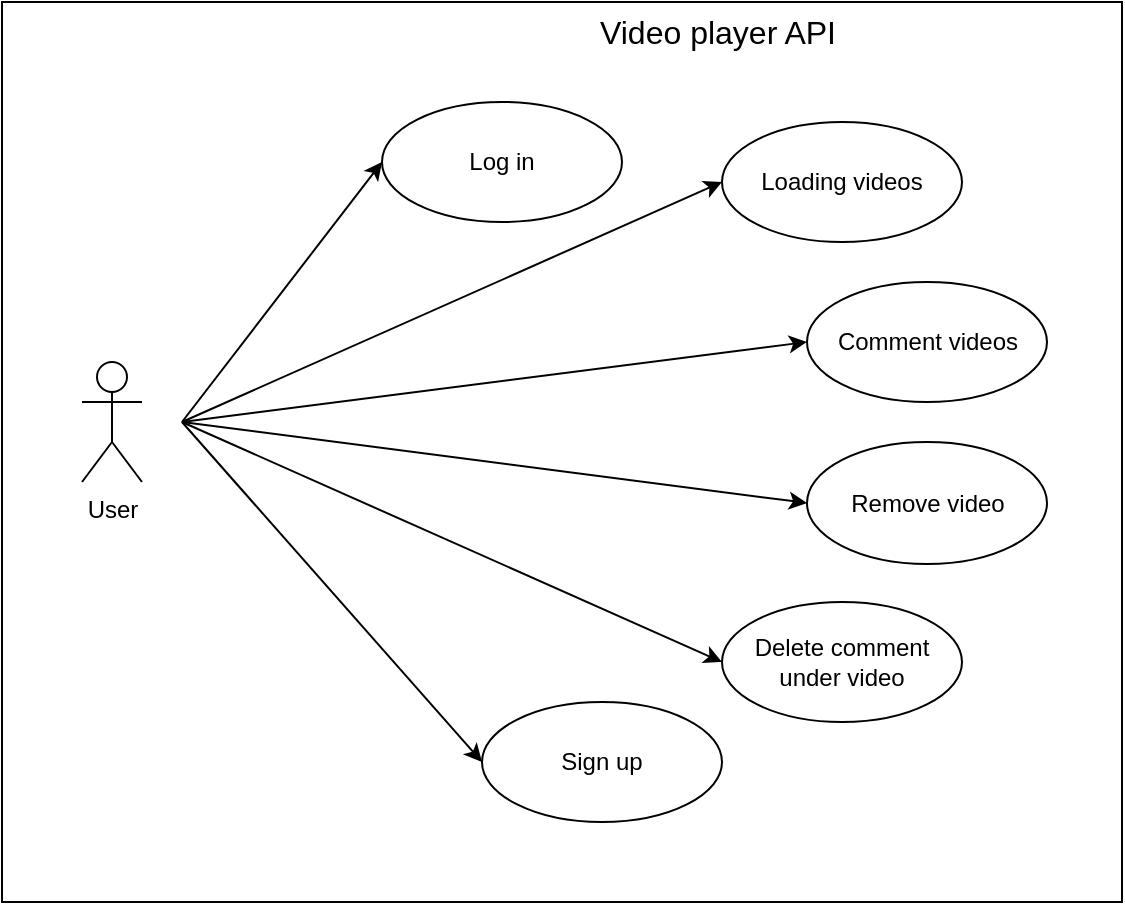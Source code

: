<mxfile version="21.2.1" type="device">
  <diagram name="Страница 1" id="TR6LGLfDyvB7i6KUPBKt">
    <mxGraphModel dx="1050" dy="549" grid="1" gridSize="10" guides="1" tooltips="1" connect="1" arrows="1" fold="1" page="1" pageScale="1" pageWidth="827" pageHeight="1169" background="none" math="0" shadow="0">
      <root>
        <mxCell id="0" />
        <mxCell id="1" parent="0" />
        <mxCell id="3xMOiWwPBn1BFImDqmOY-30" value="" style="rounded=0;whiteSpace=wrap;html=1;" parent="1" vertex="1">
          <mxGeometry x="30" y="110" width="560" height="450" as="geometry" />
        </mxCell>
        <mxCell id="3xMOiWwPBn1BFImDqmOY-1" value="User" style="shape=umlActor;verticalLabelPosition=bottom;verticalAlign=top;html=1;outlineConnect=0;" parent="1" vertex="1">
          <mxGeometry x="70" y="290" width="30" height="60" as="geometry" />
        </mxCell>
        <mxCell id="3xMOiWwPBn1BFImDqmOY-2" value="Loading videos" style="ellipse;whiteSpace=wrap;html=1;" parent="1" vertex="1">
          <mxGeometry x="390" y="170" width="120" height="60" as="geometry" />
        </mxCell>
        <mxCell id="3xMOiWwPBn1BFImDqmOY-3" value="Sign up" style="ellipse;whiteSpace=wrap;html=1;" parent="1" vertex="1">
          <mxGeometry x="270" y="460" width="120" height="60" as="geometry" />
        </mxCell>
        <mxCell id="3xMOiWwPBn1BFImDqmOY-4" value="Remove video" style="ellipse;whiteSpace=wrap;html=1;" parent="1" vertex="1">
          <mxGeometry x="432.5" y="330" width="120" height="61" as="geometry" />
        </mxCell>
        <mxCell id="3xMOiWwPBn1BFImDqmOY-5" value="Comment videos" style="ellipse;whiteSpace=wrap;html=1;" parent="1" vertex="1">
          <mxGeometry x="432.5" y="250" width="120" height="60" as="geometry" />
        </mxCell>
        <mxCell id="3xMOiWwPBn1BFImDqmOY-8" value="" style="endArrow=classic;html=1;rounded=0;entryX=0;entryY=0.5;entryDx=0;entryDy=0;startArrow=none;startFill=0;endFill=1;" parent="1" target="3xMOiWwPBn1BFImDqmOY-10" edge="1">
          <mxGeometry width="50" height="50" relative="1" as="geometry">
            <mxPoint x="120" y="320" as="sourcePoint" />
            <mxPoint x="410" y="400" as="targetPoint" />
          </mxGeometry>
        </mxCell>
        <mxCell id="3xMOiWwPBn1BFImDqmOY-9" value="" style="endArrow=classic;html=1;rounded=0;entryX=0;entryY=0.5;entryDx=0;entryDy=0;endFill=1;" parent="1" target="3xMOiWwPBn1BFImDqmOY-3" edge="1">
          <mxGeometry width="50" height="50" relative="1" as="geometry">
            <mxPoint x="120" y="320" as="sourcePoint" />
            <mxPoint x="430" y="500" as="targetPoint" />
          </mxGeometry>
        </mxCell>
        <mxCell id="3xMOiWwPBn1BFImDqmOY-10" value="Log in" style="ellipse;whiteSpace=wrap;html=1;" parent="1" vertex="1">
          <mxGeometry x="220" y="160" width="120" height="60" as="geometry" />
        </mxCell>
        <mxCell id="3xMOiWwPBn1BFImDqmOY-11" value="" style="endArrow=classic;html=1;rounded=0;entryX=0;entryY=0.5;entryDx=0;entryDy=0;endFill=1;labelPosition=center;verticalLabelPosition=top;align=center;verticalAlign=bottom;" parent="1" target="3xMOiWwPBn1BFImDqmOY-4" edge="1">
          <mxGeometry width="50" height="50" relative="1" as="geometry">
            <mxPoint x="120" y="320" as="sourcePoint" />
            <mxPoint x="410" y="390" as="targetPoint" />
          </mxGeometry>
        </mxCell>
        <mxCell id="3xMOiWwPBn1BFImDqmOY-12" value="" style="endArrow=classic;html=1;rounded=0;entryX=0;entryY=0.5;entryDx=0;entryDy=0;endFill=1;" parent="1" target="3xMOiWwPBn1BFImDqmOY-5" edge="1">
          <mxGeometry width="50" height="50" relative="1" as="geometry">
            <mxPoint x="120" y="320" as="sourcePoint" />
            <mxPoint x="410" y="390" as="targetPoint" />
          </mxGeometry>
        </mxCell>
        <mxCell id="3xMOiWwPBn1BFImDqmOY-13" value="" style="endArrow=classic;html=1;rounded=0;entryX=0;entryY=0.5;entryDx=0;entryDy=0;endFill=1;" parent="1" target="3xMOiWwPBn1BFImDqmOY-2" edge="1">
          <mxGeometry width="50" height="50" relative="1" as="geometry">
            <mxPoint x="120" y="320" as="sourcePoint" />
            <mxPoint x="410" y="390" as="targetPoint" />
          </mxGeometry>
        </mxCell>
        <mxCell id="3xMOiWwPBn1BFImDqmOY-15" value="Delete comment under video" style="ellipse;whiteSpace=wrap;html=1;" parent="1" vertex="1">
          <mxGeometry x="390" y="410" width="120" height="60" as="geometry" />
        </mxCell>
        <mxCell id="3xMOiWwPBn1BFImDqmOY-16" value="" style="endArrow=classic;html=1;rounded=0;entryX=0;entryY=0.5;entryDx=0;entryDy=0;endFill=1;" parent="1" target="3xMOiWwPBn1BFImDqmOY-15" edge="1">
          <mxGeometry width="50" height="50" relative="1" as="geometry">
            <mxPoint x="120" y="320" as="sourcePoint" />
            <mxPoint x="410" y="390" as="targetPoint" />
          </mxGeometry>
        </mxCell>
        <mxCell id="3xMOiWwPBn1BFImDqmOY-32" value="Video player API" style="text;html=1;strokeColor=none;fillColor=none;align=center;verticalAlign=middle;whiteSpace=wrap;rounded=0;fontSize=16;" parent="1" vertex="1">
          <mxGeometry x="324.5" y="110" width="125.5" height="30" as="geometry" />
        </mxCell>
      </root>
    </mxGraphModel>
  </diagram>
</mxfile>
